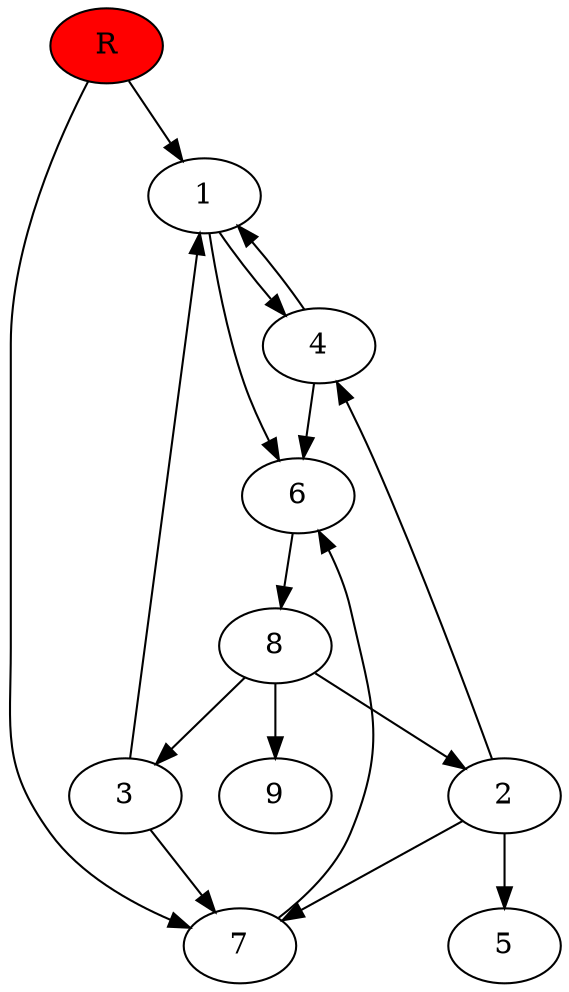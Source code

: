 digraph prb11482 {
	1
	2
	3
	4
	5
	6
	7
	8
	R [fillcolor="#ff0000" style=filled]
	1 -> 4
	1 -> 6
	2 -> 4
	2 -> 5
	2 -> 7
	3 -> 1
	3 -> 7
	4 -> 1
	4 -> 6
	6 -> 8
	7 -> 6
	8 -> 2
	8 -> 3
	8 -> 9
	R -> 1
	R -> 7
}
